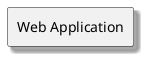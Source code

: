 {
  "sha1": "5htrfs0endmaszpk7jrkwo6dvs4tbvq",
  "insertion": {
    "when": "2024-05-30T20:48:20.742Z",
    "url": "https://forum.plantuml.net/15879",
    "user": "plantuml@gmail.com"
  }
}
@startuml
<style>
rectangle {
    shadowing 4
}
</style>

rectangle "Web Application" as web_app
@enduml
